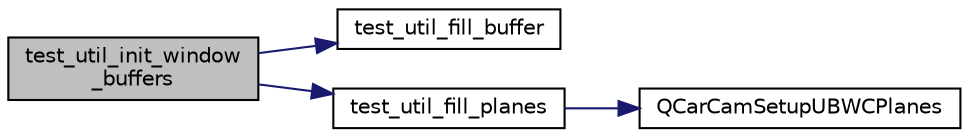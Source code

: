 digraph "test_util_init_window_buffers"
{
 // LATEX_PDF_SIZE
  edge [fontname="Helvetica",fontsize="10",labelfontname="Helvetica",labelfontsize="10"];
  node [fontname="Helvetica",fontsize="10",shape=record];
  rankdir="LR";
  Node1 [label="test_util_init_window\l_buffers",height=0.2,width=0.4,color="black", fillcolor="grey75", style="filled", fontcolor="black",tooltip="Initialize buffers for display."];
  Node1 -> Node2 [color="midnightblue",fontsize="10",style="solid"];
  Node2 [label="test_util_fill_buffer",height=0.2,width=0.4,color="black", fillcolor="white", style="filled",URL="$test__util__qnx_8cpp.html#aab60d353869c66d56eebf00f6669524f",tooltip=" "];
  Node1 -> Node3 [color="midnightblue",fontsize="10",style="solid"];
  Node3 [label="test_util_fill_planes",height=0.2,width=0.4,color="black", fillcolor="white", style="filled",URL="$test__util__qnx_8cpp.html#acaf07bde0adff602a8c0ee0bc0f22c53",tooltip=" "];
  Node3 -> Node4 [color="midnightblue",fontsize="10",style="solid"];
  Node4 [label="QCarCamSetupUBWCPlanes",height=0.2,width=0.4,color="black", fillcolor="white", style="filled",URL="$test__util__qnx_8cpp.html#aea2f37942345bca4b9bf4f8bd8f92bc7",tooltip=" "];
}
